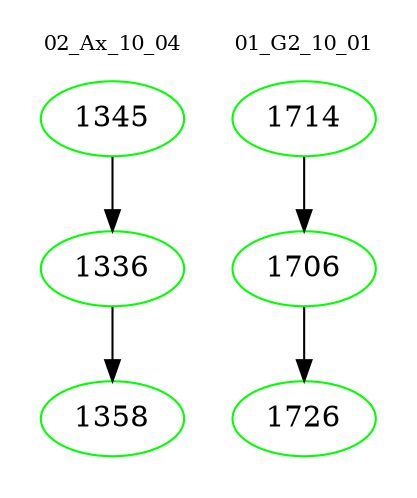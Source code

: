 digraph{
subgraph cluster_0 {
color = white
label = "02_Ax_10_04";
fontsize=10;
T0_1345 [label="1345", color="green"]
T0_1345 -> T0_1336 [color="black"]
T0_1336 [label="1336", color="green"]
T0_1336 -> T0_1358 [color="black"]
T0_1358 [label="1358", color="green"]
}
subgraph cluster_1 {
color = white
label = "01_G2_10_01";
fontsize=10;
T1_1714 [label="1714", color="green"]
T1_1714 -> T1_1706 [color="black"]
T1_1706 [label="1706", color="green"]
T1_1706 -> T1_1726 [color="black"]
T1_1726 [label="1726", color="green"]
}
}

